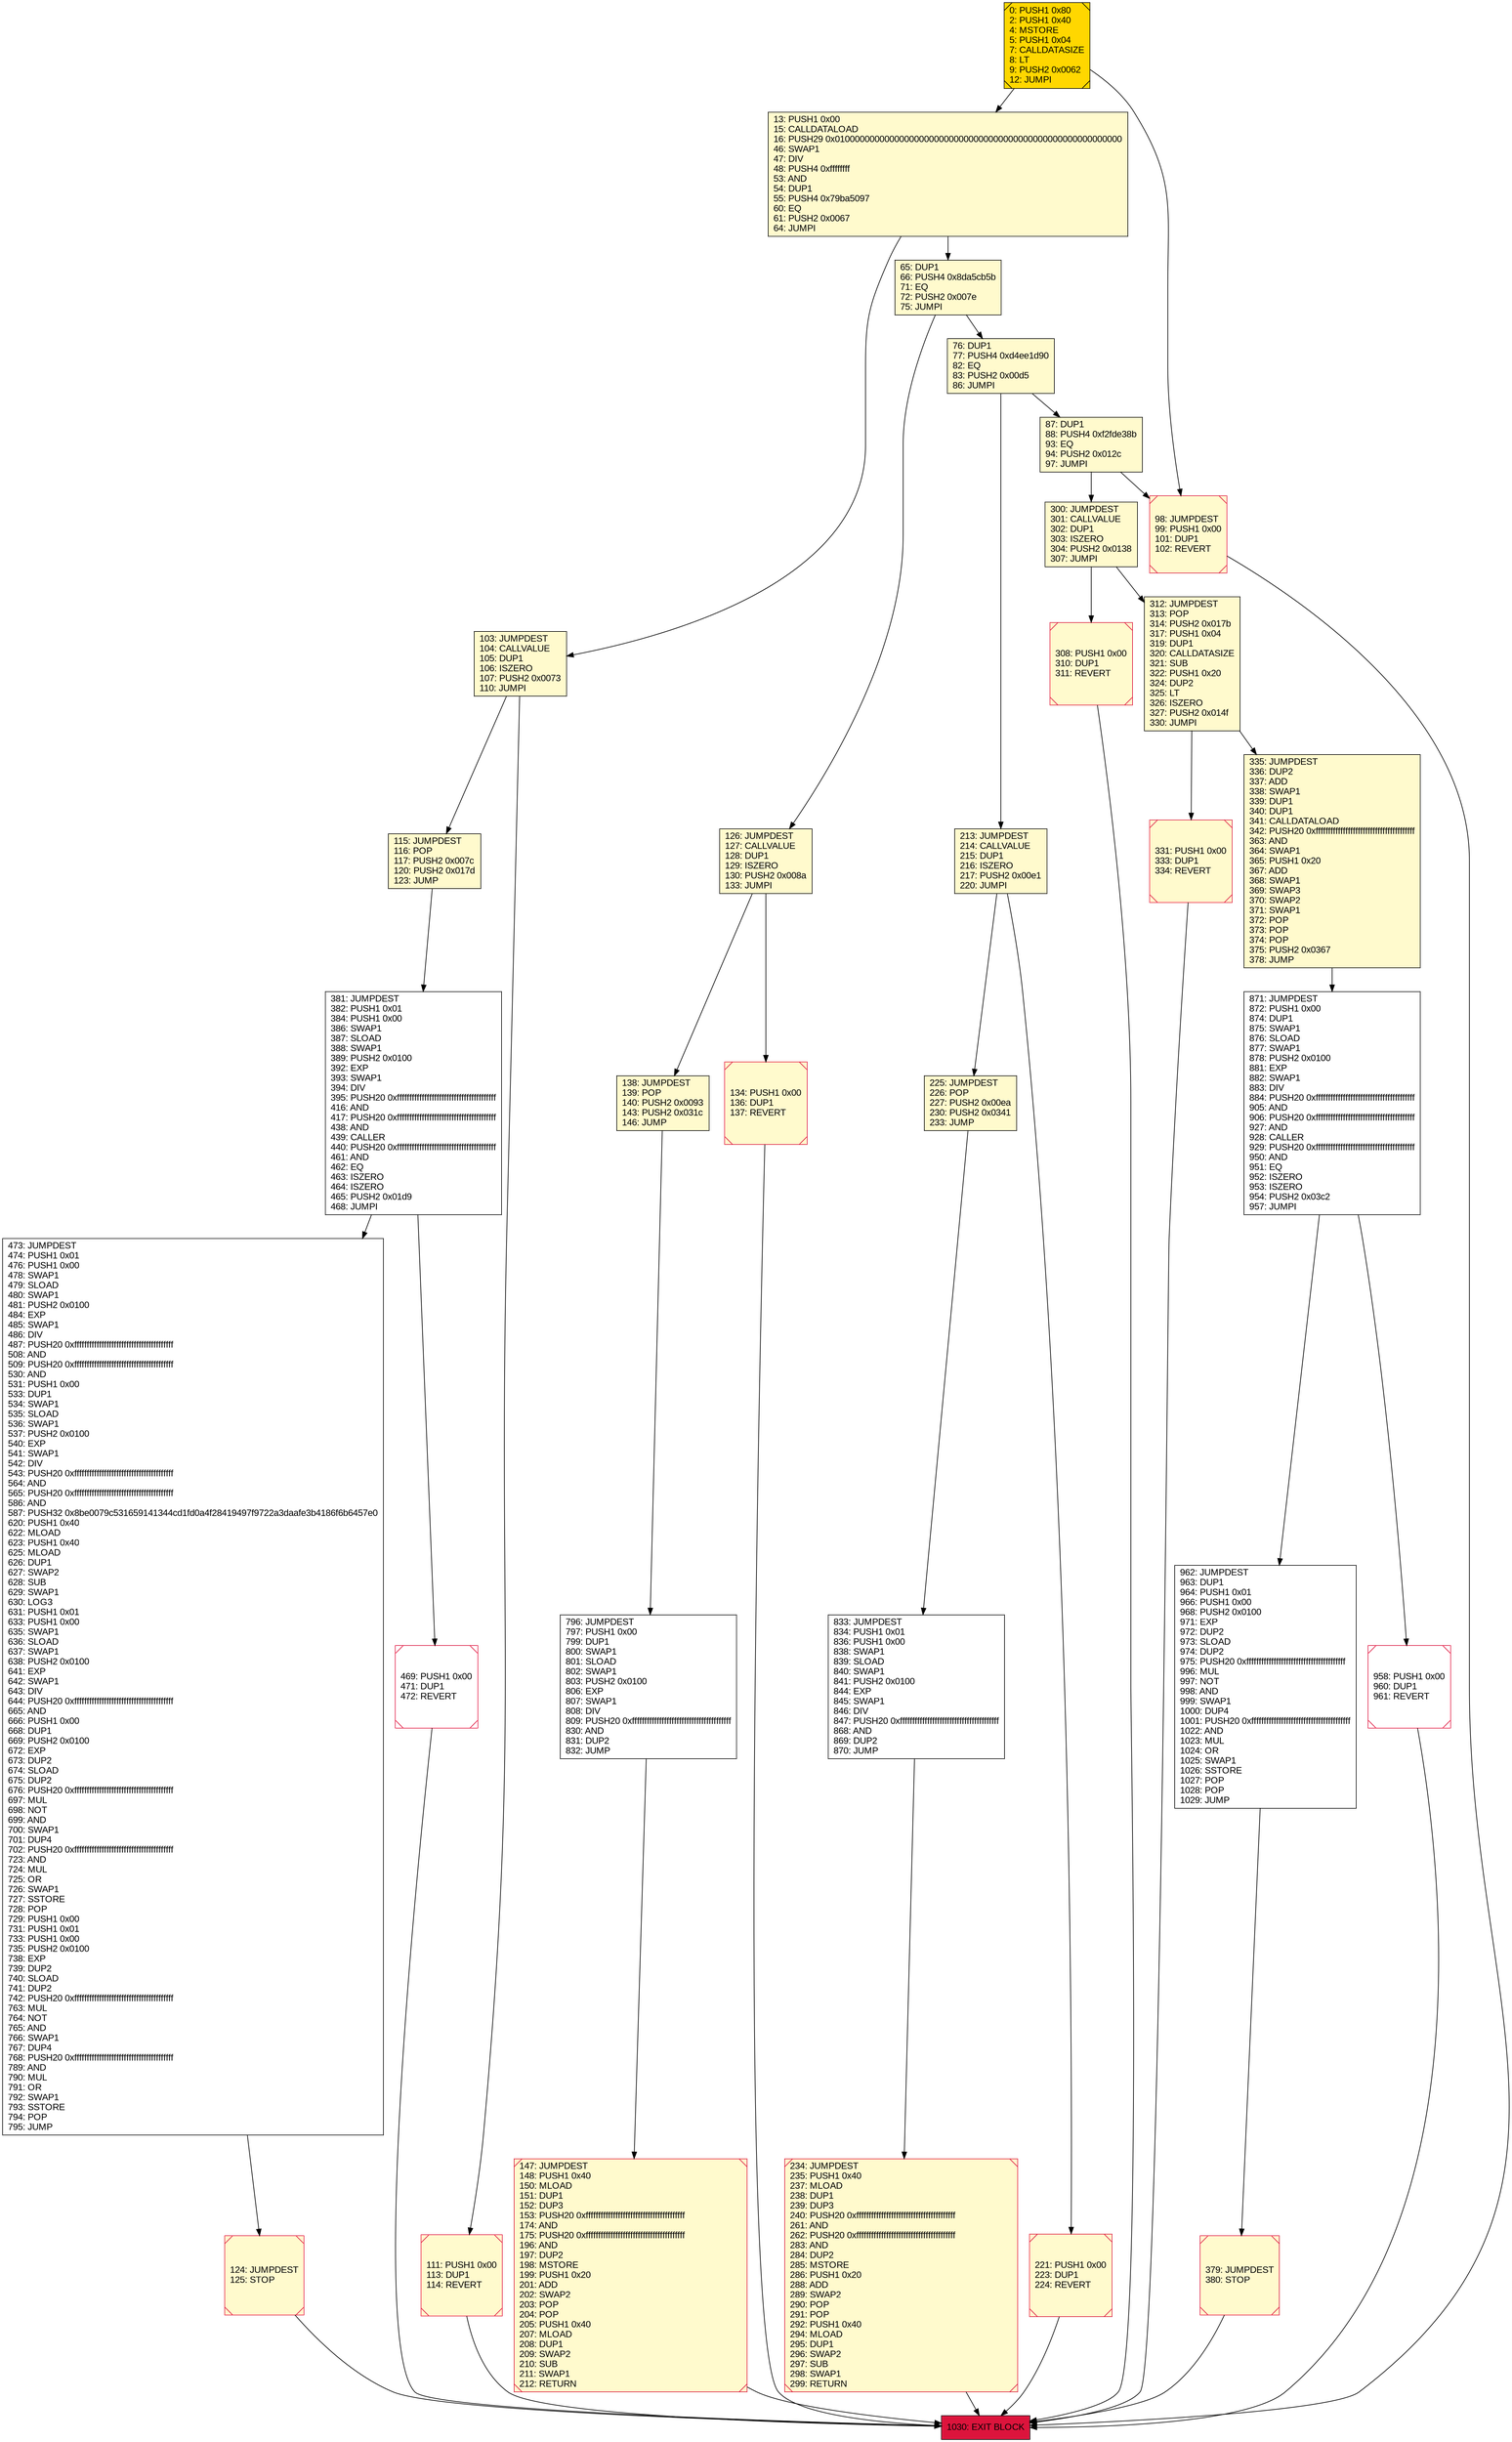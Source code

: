 digraph G {
bgcolor=transparent rankdir=UD;
node [shape=box style=filled color=black fillcolor=white fontname=arial fontcolor=black];
126 [label="126: JUMPDEST\l127: CALLVALUE\l128: DUP1\l129: ISZERO\l130: PUSH2 0x008a\l133: JUMPI\l" fillcolor=lemonchiffon ];
147 [label="147: JUMPDEST\l148: PUSH1 0x40\l150: MLOAD\l151: DUP1\l152: DUP3\l153: PUSH20 0xffffffffffffffffffffffffffffffffffffffff\l174: AND\l175: PUSH20 0xffffffffffffffffffffffffffffffffffffffff\l196: AND\l197: DUP2\l198: MSTORE\l199: PUSH1 0x20\l201: ADD\l202: SWAP2\l203: POP\l204: POP\l205: PUSH1 0x40\l207: MLOAD\l208: DUP1\l209: SWAP2\l210: SUB\l211: SWAP1\l212: RETURN\l" fillcolor=lemonchiffon shape=Msquare color=crimson ];
1030 [label="1030: EXIT BLOCK\l" fillcolor=crimson ];
213 [label="213: JUMPDEST\l214: CALLVALUE\l215: DUP1\l216: ISZERO\l217: PUSH2 0x00e1\l220: JUMPI\l" fillcolor=lemonchiffon ];
962 [label="962: JUMPDEST\l963: DUP1\l964: PUSH1 0x01\l966: PUSH1 0x00\l968: PUSH2 0x0100\l971: EXP\l972: DUP2\l973: SLOAD\l974: DUP2\l975: PUSH20 0xffffffffffffffffffffffffffffffffffffffff\l996: MUL\l997: NOT\l998: AND\l999: SWAP1\l1000: DUP4\l1001: PUSH20 0xffffffffffffffffffffffffffffffffffffffff\l1022: AND\l1023: MUL\l1024: OR\l1025: SWAP1\l1026: SSTORE\l1027: POP\l1028: POP\l1029: JUMP\l" ];
103 [label="103: JUMPDEST\l104: CALLVALUE\l105: DUP1\l106: ISZERO\l107: PUSH2 0x0073\l110: JUMPI\l" fillcolor=lemonchiffon ];
115 [label="115: JUMPDEST\l116: POP\l117: PUSH2 0x007c\l120: PUSH2 0x017d\l123: JUMP\l" fillcolor=lemonchiffon ];
381 [label="381: JUMPDEST\l382: PUSH1 0x01\l384: PUSH1 0x00\l386: SWAP1\l387: SLOAD\l388: SWAP1\l389: PUSH2 0x0100\l392: EXP\l393: SWAP1\l394: DIV\l395: PUSH20 0xffffffffffffffffffffffffffffffffffffffff\l416: AND\l417: PUSH20 0xffffffffffffffffffffffffffffffffffffffff\l438: AND\l439: CALLER\l440: PUSH20 0xffffffffffffffffffffffffffffffffffffffff\l461: AND\l462: EQ\l463: ISZERO\l464: ISZERO\l465: PUSH2 0x01d9\l468: JUMPI\l" ];
111 [label="111: PUSH1 0x00\l113: DUP1\l114: REVERT\l" fillcolor=lemonchiffon shape=Msquare color=crimson ];
308 [label="308: PUSH1 0x00\l310: DUP1\l311: REVERT\l" fillcolor=lemonchiffon shape=Msquare color=crimson ];
300 [label="300: JUMPDEST\l301: CALLVALUE\l302: DUP1\l303: ISZERO\l304: PUSH2 0x0138\l307: JUMPI\l" fillcolor=lemonchiffon ];
473 [label="473: JUMPDEST\l474: PUSH1 0x01\l476: PUSH1 0x00\l478: SWAP1\l479: SLOAD\l480: SWAP1\l481: PUSH2 0x0100\l484: EXP\l485: SWAP1\l486: DIV\l487: PUSH20 0xffffffffffffffffffffffffffffffffffffffff\l508: AND\l509: PUSH20 0xffffffffffffffffffffffffffffffffffffffff\l530: AND\l531: PUSH1 0x00\l533: DUP1\l534: SWAP1\l535: SLOAD\l536: SWAP1\l537: PUSH2 0x0100\l540: EXP\l541: SWAP1\l542: DIV\l543: PUSH20 0xffffffffffffffffffffffffffffffffffffffff\l564: AND\l565: PUSH20 0xffffffffffffffffffffffffffffffffffffffff\l586: AND\l587: PUSH32 0x8be0079c531659141344cd1fd0a4f28419497f9722a3daafe3b4186f6b6457e0\l620: PUSH1 0x40\l622: MLOAD\l623: PUSH1 0x40\l625: MLOAD\l626: DUP1\l627: SWAP2\l628: SUB\l629: SWAP1\l630: LOG3\l631: PUSH1 0x01\l633: PUSH1 0x00\l635: SWAP1\l636: SLOAD\l637: SWAP1\l638: PUSH2 0x0100\l641: EXP\l642: SWAP1\l643: DIV\l644: PUSH20 0xffffffffffffffffffffffffffffffffffffffff\l665: AND\l666: PUSH1 0x00\l668: DUP1\l669: PUSH2 0x0100\l672: EXP\l673: DUP2\l674: SLOAD\l675: DUP2\l676: PUSH20 0xffffffffffffffffffffffffffffffffffffffff\l697: MUL\l698: NOT\l699: AND\l700: SWAP1\l701: DUP4\l702: PUSH20 0xffffffffffffffffffffffffffffffffffffffff\l723: AND\l724: MUL\l725: OR\l726: SWAP1\l727: SSTORE\l728: POP\l729: PUSH1 0x00\l731: PUSH1 0x01\l733: PUSH1 0x00\l735: PUSH2 0x0100\l738: EXP\l739: DUP2\l740: SLOAD\l741: DUP2\l742: PUSH20 0xffffffffffffffffffffffffffffffffffffffff\l763: MUL\l764: NOT\l765: AND\l766: SWAP1\l767: DUP4\l768: PUSH20 0xffffffffffffffffffffffffffffffffffffffff\l789: AND\l790: MUL\l791: OR\l792: SWAP1\l793: SSTORE\l794: POP\l795: JUMP\l" ];
13 [label="13: PUSH1 0x00\l15: CALLDATALOAD\l16: PUSH29 0x0100000000000000000000000000000000000000000000000000000000\l46: SWAP1\l47: DIV\l48: PUSH4 0xffffffff\l53: AND\l54: DUP1\l55: PUSH4 0x79ba5097\l60: EQ\l61: PUSH2 0x0067\l64: JUMPI\l" fillcolor=lemonchiffon ];
76 [label="76: DUP1\l77: PUSH4 0xd4ee1d90\l82: EQ\l83: PUSH2 0x00d5\l86: JUMPI\l" fillcolor=lemonchiffon ];
225 [label="225: JUMPDEST\l226: POP\l227: PUSH2 0x00ea\l230: PUSH2 0x0341\l233: JUMP\l" fillcolor=lemonchiffon ];
833 [label="833: JUMPDEST\l834: PUSH1 0x01\l836: PUSH1 0x00\l838: SWAP1\l839: SLOAD\l840: SWAP1\l841: PUSH2 0x0100\l844: EXP\l845: SWAP1\l846: DIV\l847: PUSH20 0xffffffffffffffffffffffffffffffffffffffff\l868: AND\l869: DUP2\l870: JUMP\l" ];
871 [label="871: JUMPDEST\l872: PUSH1 0x00\l874: DUP1\l875: SWAP1\l876: SLOAD\l877: SWAP1\l878: PUSH2 0x0100\l881: EXP\l882: SWAP1\l883: DIV\l884: PUSH20 0xffffffffffffffffffffffffffffffffffffffff\l905: AND\l906: PUSH20 0xffffffffffffffffffffffffffffffffffffffff\l927: AND\l928: CALLER\l929: PUSH20 0xffffffffffffffffffffffffffffffffffffffff\l950: AND\l951: EQ\l952: ISZERO\l953: ISZERO\l954: PUSH2 0x03c2\l957: JUMPI\l" ];
138 [label="138: JUMPDEST\l139: POP\l140: PUSH2 0x0093\l143: PUSH2 0x031c\l146: JUMP\l" fillcolor=lemonchiffon ];
958 [label="958: PUSH1 0x00\l960: DUP1\l961: REVERT\l" shape=Msquare color=crimson ];
0 [label="0: PUSH1 0x80\l2: PUSH1 0x40\l4: MSTORE\l5: PUSH1 0x04\l7: CALLDATASIZE\l8: LT\l9: PUSH2 0x0062\l12: JUMPI\l" fillcolor=lemonchiffon shape=Msquare fillcolor=gold ];
65 [label="65: DUP1\l66: PUSH4 0x8da5cb5b\l71: EQ\l72: PUSH2 0x007e\l75: JUMPI\l" fillcolor=lemonchiffon ];
98 [label="98: JUMPDEST\l99: PUSH1 0x00\l101: DUP1\l102: REVERT\l" fillcolor=lemonchiffon shape=Msquare color=crimson ];
134 [label="134: PUSH1 0x00\l136: DUP1\l137: REVERT\l" fillcolor=lemonchiffon shape=Msquare color=crimson ];
124 [label="124: JUMPDEST\l125: STOP\l" fillcolor=lemonchiffon shape=Msquare color=crimson ];
796 [label="796: JUMPDEST\l797: PUSH1 0x00\l799: DUP1\l800: SWAP1\l801: SLOAD\l802: SWAP1\l803: PUSH2 0x0100\l806: EXP\l807: SWAP1\l808: DIV\l809: PUSH20 0xffffffffffffffffffffffffffffffffffffffff\l830: AND\l831: DUP2\l832: JUMP\l" ];
331 [label="331: PUSH1 0x00\l333: DUP1\l334: REVERT\l" fillcolor=lemonchiffon shape=Msquare color=crimson ];
379 [label="379: JUMPDEST\l380: STOP\l" fillcolor=lemonchiffon shape=Msquare color=crimson ];
312 [label="312: JUMPDEST\l313: POP\l314: PUSH2 0x017b\l317: PUSH1 0x04\l319: DUP1\l320: CALLDATASIZE\l321: SUB\l322: PUSH1 0x20\l324: DUP2\l325: LT\l326: ISZERO\l327: PUSH2 0x014f\l330: JUMPI\l" fillcolor=lemonchiffon ];
469 [label="469: PUSH1 0x00\l471: DUP1\l472: REVERT\l" shape=Msquare color=crimson ];
234 [label="234: JUMPDEST\l235: PUSH1 0x40\l237: MLOAD\l238: DUP1\l239: DUP3\l240: PUSH20 0xffffffffffffffffffffffffffffffffffffffff\l261: AND\l262: PUSH20 0xffffffffffffffffffffffffffffffffffffffff\l283: AND\l284: DUP2\l285: MSTORE\l286: PUSH1 0x20\l288: ADD\l289: SWAP2\l290: POP\l291: POP\l292: PUSH1 0x40\l294: MLOAD\l295: DUP1\l296: SWAP2\l297: SUB\l298: SWAP1\l299: RETURN\l" fillcolor=lemonchiffon shape=Msquare color=crimson ];
335 [label="335: JUMPDEST\l336: DUP2\l337: ADD\l338: SWAP1\l339: DUP1\l340: DUP1\l341: CALLDATALOAD\l342: PUSH20 0xffffffffffffffffffffffffffffffffffffffff\l363: AND\l364: SWAP1\l365: PUSH1 0x20\l367: ADD\l368: SWAP1\l369: SWAP3\l370: SWAP2\l371: SWAP1\l372: POP\l373: POP\l374: POP\l375: PUSH2 0x0367\l378: JUMP\l" fillcolor=lemonchiffon ];
221 [label="221: PUSH1 0x00\l223: DUP1\l224: REVERT\l" fillcolor=lemonchiffon shape=Msquare color=crimson ];
87 [label="87: DUP1\l88: PUSH4 0xf2fde38b\l93: EQ\l94: PUSH2 0x012c\l97: JUMPI\l" fillcolor=lemonchiffon ];
103 -> 115;
225 -> 833;
0 -> 98;
871 -> 958;
115 -> 381;
147 -> 1030;
103 -> 111;
111 -> 1030;
312 -> 335;
300 -> 308;
13 -> 103;
308 -> 1030;
381 -> 473;
87 -> 98;
312 -> 331;
958 -> 1030;
76 -> 213;
213 -> 225;
871 -> 962;
126 -> 138;
98 -> 1030;
134 -> 1030;
76 -> 87;
833 -> 234;
65 -> 126;
335 -> 871;
87 -> 300;
126 -> 134;
962 -> 379;
379 -> 1030;
796 -> 147;
300 -> 312;
331 -> 1030;
124 -> 1030;
473 -> 124;
469 -> 1030;
138 -> 796;
221 -> 1030;
65 -> 76;
213 -> 221;
0 -> 13;
13 -> 65;
381 -> 469;
234 -> 1030;
}
